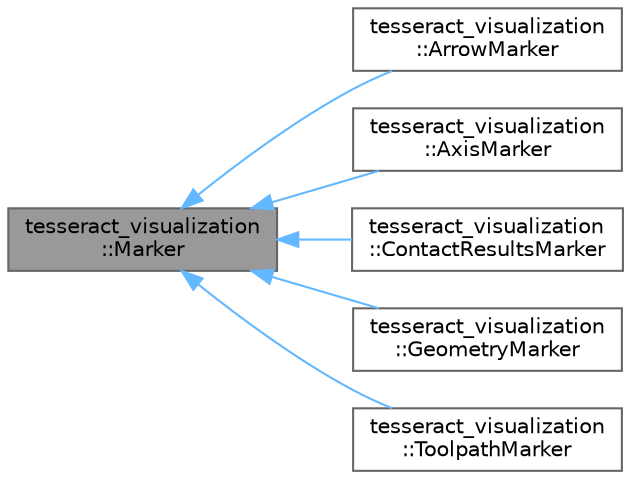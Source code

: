 digraph "tesseract_visualization::Marker"
{
 // LATEX_PDF_SIZE
  bgcolor="transparent";
  edge [fontname=Helvetica,fontsize=10,labelfontname=Helvetica,labelfontsize=10];
  node [fontname=Helvetica,fontsize=10,shape=box,height=0.2,width=0.4];
  rankdir="LR";
  Node1 [label="tesseract_visualization\l::Marker",height=0.2,width=0.4,color="gray40", fillcolor="grey60", style="filled", fontcolor="black",tooltip=" "];
  Node1 -> Node2 [dir="back",color="steelblue1",style="solid"];
  Node2 [label="tesseract_visualization\l::ArrowMarker",height=0.2,width=0.4,color="gray40", fillcolor="white", style="filled",URL="$d4/dfa/classtesseract__visualization_1_1ArrowMarker.html",tooltip="An arrow marker."];
  Node1 -> Node3 [dir="back",color="steelblue1",style="solid"];
  Node3 [label="tesseract_visualization\l::AxisMarker",height=0.2,width=0.4,color="gray40", fillcolor="white", style="filled",URL="$d0/de9/classtesseract__visualization_1_1AxisMarker.html",tooltip="An axis."];
  Node1 -> Node4 [dir="back",color="steelblue1",style="solid"];
  Node4 [label="tesseract_visualization\l::ContactResultsMarker",height=0.2,width=0.4,color="gray40", fillcolor="white", style="filled",URL="$d1/dd1/classtesseract__visualization_1_1ContactResultsMarker.html",tooltip="A contact results marker."];
  Node1 -> Node5 [dir="back",color="steelblue1",style="solid"];
  Node5 [label="tesseract_visualization\l::GeometryMarker",height=0.2,width=0.4,color="gray40", fillcolor="white", style="filled",URL="$db/d32/classtesseract__visualization_1_1GeometryMarker.html",tooltip="An geometry marker."];
  Node1 -> Node6 [dir="back",color="steelblue1",style="solid"];
  Node6 [label="tesseract_visualization\l::ToolpathMarker",height=0.2,width=0.4,color="gray40", fillcolor="white", style="filled",URL="$db/ddf/classtesseract__visualization_1_1ToolpathMarker.html",tooltip="An arrow defined by two points."];
}
